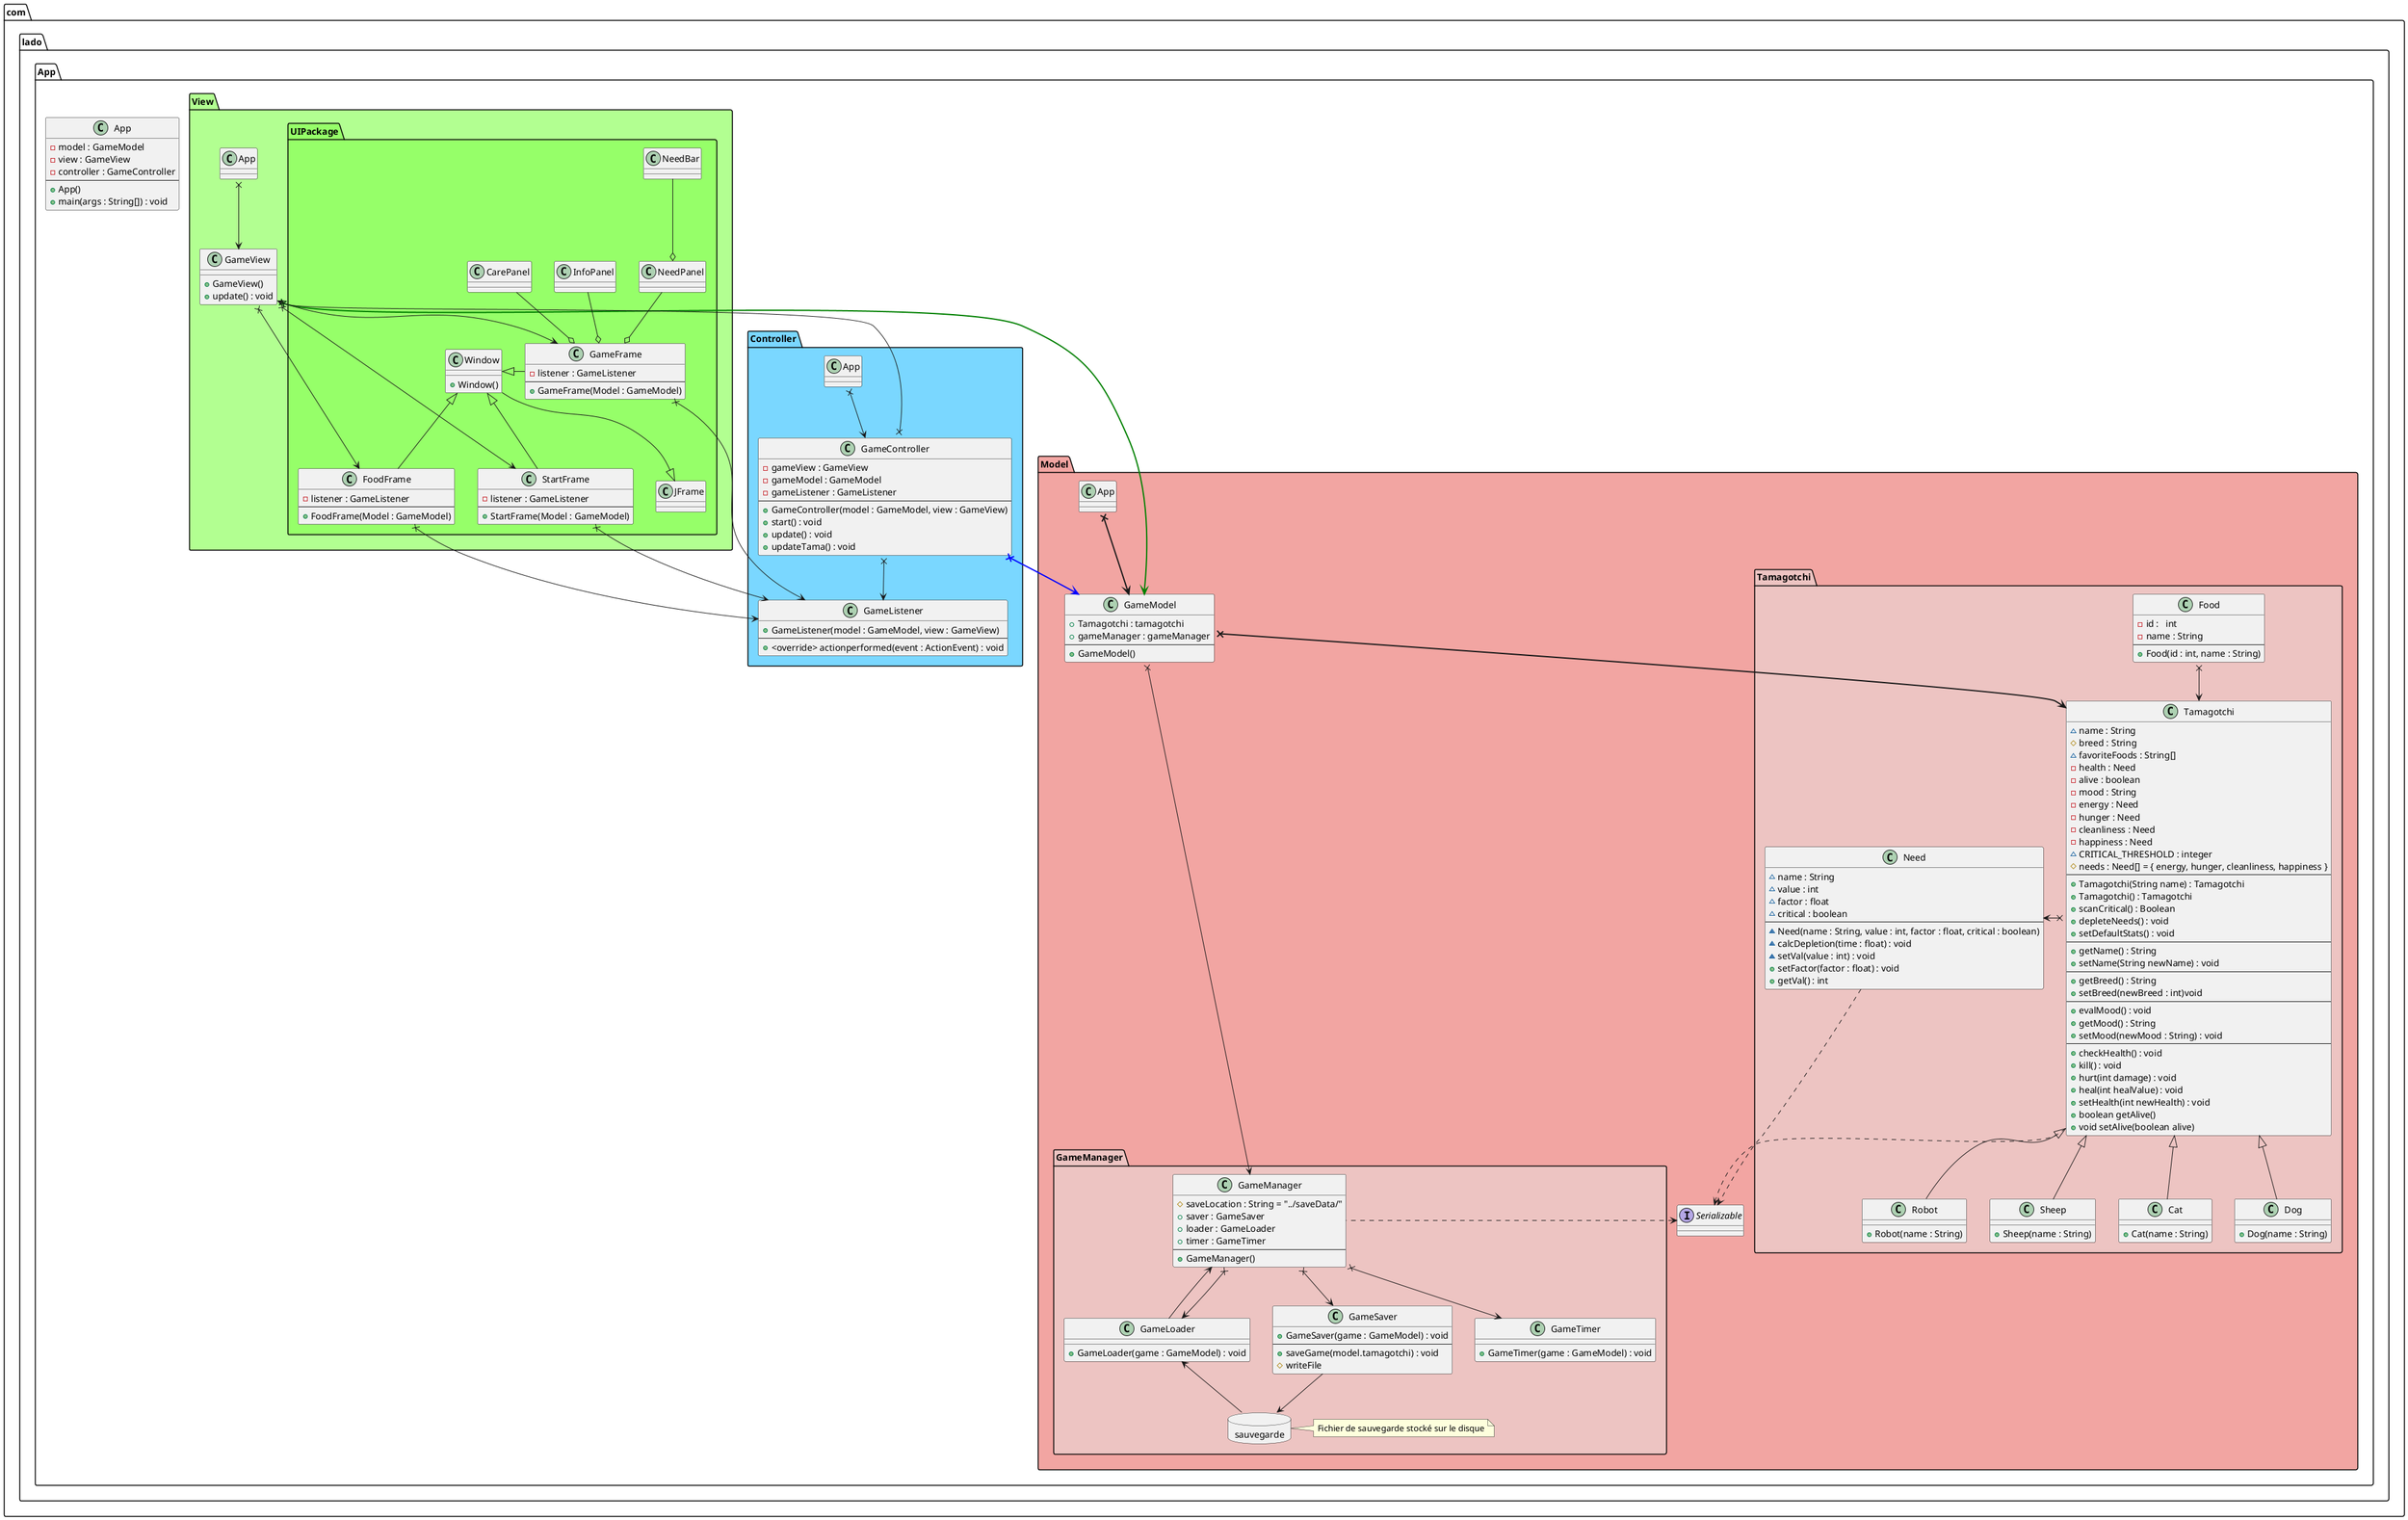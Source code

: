 @startuml Classes
package "com.lado.App" #white
{
    Class App
    {
        -model : GameModel
        -view : GameView
        -controller : GameController
        --
        +App()
        +main(args : String[]) : void
    }
    package "Model" #f2a5a2
    {
        App x-[thickness=2]-> GameModel
        class GameModel
        {
            + Tamagotchi : tamagotchi
            + gameManager : gameManager
            --
            + GameModel()
        }
        interface Serializable
        package "Tamagotchi" #edc4c2{
            class Cat extends Tamagotchi
            {
                +Cat(name : String)
            }
            class Dog extends Tamagotchi
            {
                +Dog(name : String)
            }
            class Robot extends Tamagotchi
            {
                +Robot(name : String)
            }
            class Sheep extends Tamagotchi
            {
                +Sheep(name : String)
            }
            class Food{
                -id :   int
                -name : String  
                --
                +Food(id : int, name : String)
            }
            Food x--> Tamagotchi
            Tamagotchi x-right-> Need 
            class Need
            {
                ~ name : String
                ~ value : int
                ~ factor : float
                ~ critical : boolean
                --
                ~ Need(name : String, value : int, factor : float, critical : boolean)
                ~ calcDepletion(time : float) : void
                ~ setVal(value : int) : void
                + setFactor(factor : float) : void
                + getVal() : int
            }
            Need ..>Serializable 
            class Tamagotchi
            {
                ~ name : String
                # breed : String
                ~ favoriteFoods : String[]
                - health : Need
                - alive : boolean
                - mood : String
                - energy : Need
                - hunger : Need
                - cleanliness : Need
                - happiness : Need
                ~ CRITICAL_THRESHOLD : integer
                # needs : Need[] = { energy, hunger, cleanliness, happiness }
                ---
                + Tamagotchi(String name) : Tamagotchi
                + Tamagotchi() : Tamagotchi
                + scanCritical() : Boolean 
                + depleteNeeds() : void 
                + setDefaultStats() : void 
                ----
                + getName() : String
                + setName(String newName) : void
                ---
                + getBreed() : String
                + setBreed(newBreed : int)void
                ---
                + evalMood() : void
                + getMood() : String
                + setMood(newMood : String) : void
                ---
                + checkHealth() : void
                + kill() : void
                + hurt(int damage) : void
                + heal(int healValue) : void
                + setHealth(int newHealth) : void
                + boolean getAlive()
                + void setAlive(boolean alive)
            }
                        Tamagotchi ..> Serializable
            GameModel x-[thickness=2]-> Tamagotchi
        }
        package "GameManager" #edc4c2
        {
            class GameManager
            {
                # saveLocation : String = "../saveData/"
                + saver : GameSaver
                + loader : GameLoader
                + timer : GameTimer
                --
                + GameManager()
            }
                        GameManager .left.> Serializable
            class GameSaver
            {
                +GameSaver(game : GameModel) : void
                --
                + saveGame(model.tamagotchi) : void
                # writeFile                
            }
            class GameLoader
            {
                +GameLoader(game : GameModel) : void
            }
            package "sauvegarde" <<Database>>  {
            }
            note right of sauvegarde : Fichier de sauvegarde stocké sur le disque
            GameSaver -down-> sauvegarde
            sauvegarde -up-> GameLoader
            GameLoader -up-> GameManager
    class GameTimer
            {
                +GameTimer(game : GameModel) : void
            }
            GameManager x-->GameSaver
            GameManager x-->GameLoader
            GameModel x--> GameManager
            GameManager x--> GameTimer
        }
    }
        package "Controller" #7ad7ff  {
            App x--> GameController
        class GameController
        {
            -gameView : GameView
            -gameModel : GameModel
            -gameListener : GameListener
            --
            +GameController(model : GameModel, view : GameView)
            +start() : void
            +update() : void
            +updateTama() : void
        }
        class GameListener
        {
            +GameListener(model : GameModel, view : GameView)
            --
            + <override> actionperformed(event : ActionEvent) : void
        }
        GameController x--> GameListener
        GameController x-[#blue,thickness=2]-> GameModel
    }
    package "View" #b2ff91 {
        class GameView
        {
            +GameView()
            +update() : void
        }
        App x--> GameView
        GameView x-[#green,thickness=2]-> GameModel
        GameController x--> GameView
        package "UIPackage" #96ff69{
            class GameFrame
            {
                - listener : GameListener
                --
                + GameFrame(Model : GameModel)
            }
             class StartFrame
            {
                - listener : GameListener
                --
                + StartFrame(Model : GameModel)
            }
            class FoodFrame
            {
                - listener : GameListener
                --
                + FoodFrame(Model : GameModel)
            }
   GameView x--> GameFrame
        GameView x--> FoodFrame
        GameView x--> StartFrame
            GameFrame x--> GameListener
            StartFrame x--> GameListener
            FoodFrame x--> GameListener
            Window <|-left- GameFrame
            Window <|-- StartFrame
            Window <|-- FoodFrame
            class CarePanel
            class NeedBar
            class NeedPanel
            class InfoPanel
            CarePanel  --o GameFrame
            NeedBar  --o NeedPanel
            NeedPanel  --o GameFrame
            InfoPanel  --o GameFrame
            class Window
            {
                + Window()
            }
            Window --|> JFrame
    }
}
'/
@enduml Classes
